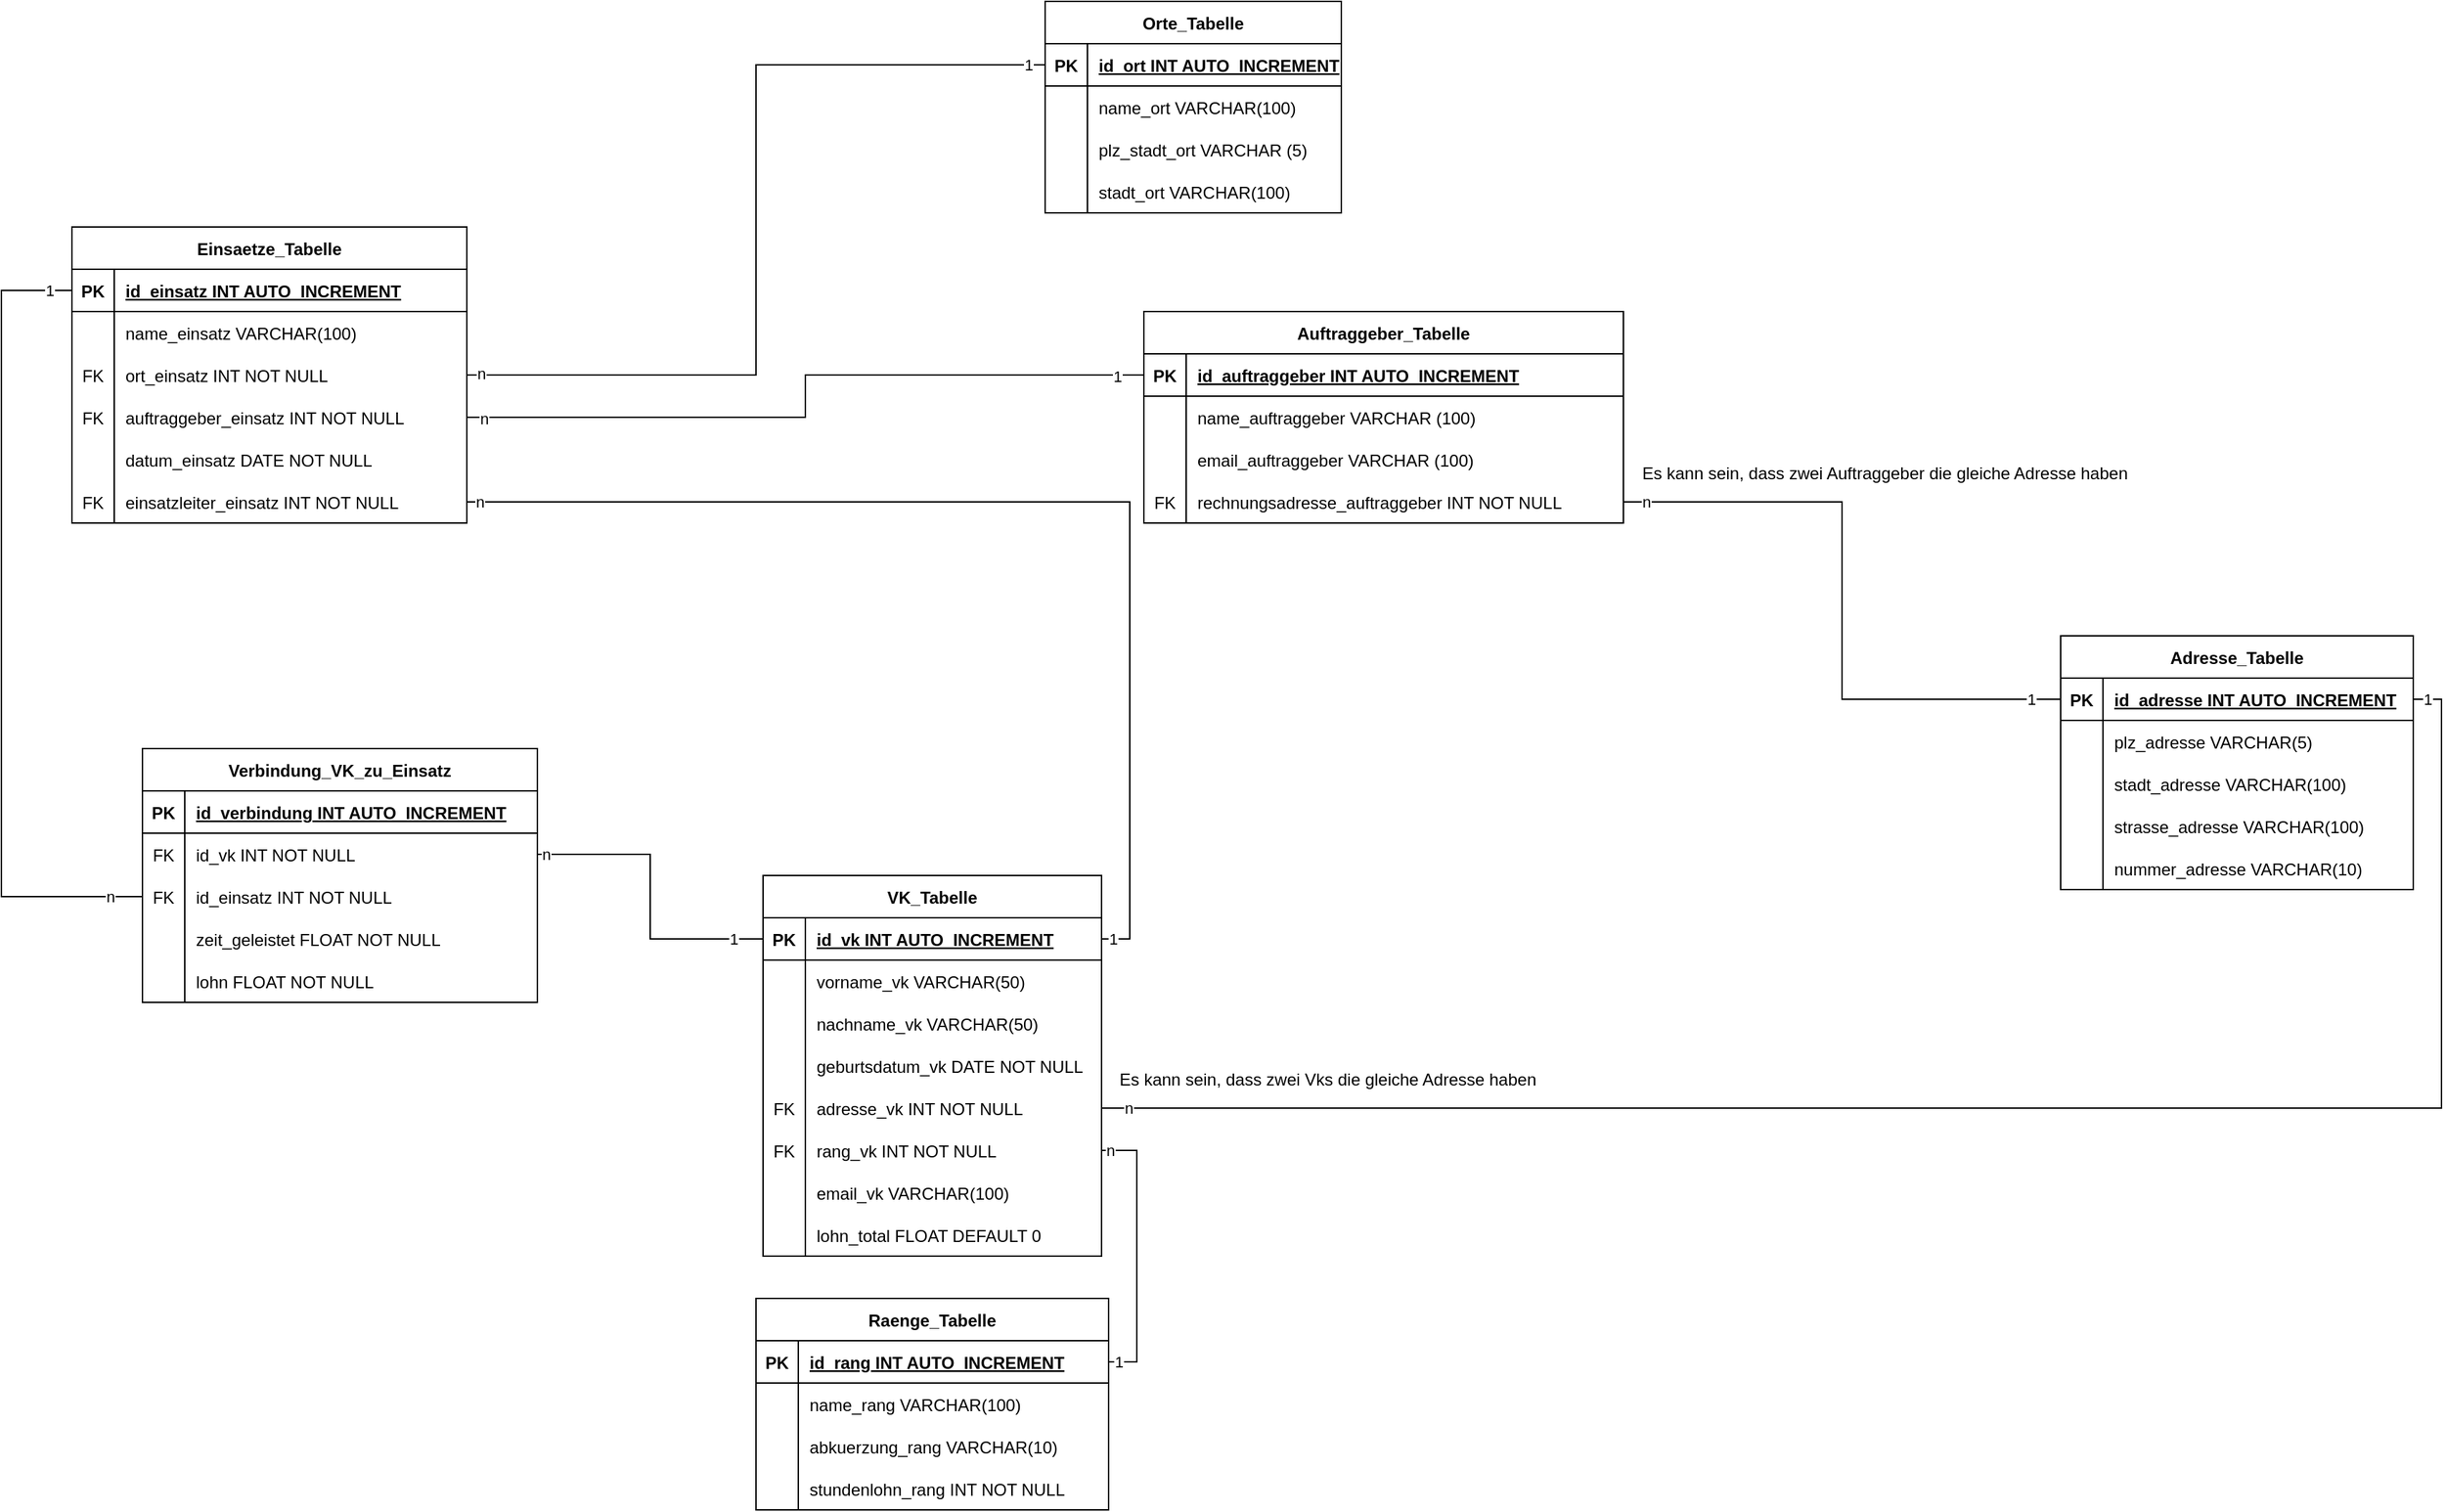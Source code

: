 <mxfile version="20.7.2" type="device"><diagram id="R2lEEEUBdFMjLlhIrx00" name="Page-1"><mxGraphModel dx="2074" dy="1156" grid="1" gridSize="10" guides="1" tooltips="1" connect="1" arrows="1" fold="1" page="1" pageScale="1" pageWidth="4681" pageHeight="3300" math="0" shadow="0" extFonts="Permanent Marker^https://fonts.googleapis.com/css?family=Permanent+Marker"><root><mxCell id="0"/><mxCell id="1" parent="0"/><mxCell id="id23W13B1p6ugP3tSp5j-1" value="Einsaetze_Tabelle" style="shape=table;startSize=30;container=1;collapsible=1;childLayout=tableLayout;fixedRows=1;rowLines=0;fontStyle=1;align=center;resizeLast=1;" parent="1" vertex="1"><mxGeometry x="140" y="570" width="280" height="210" as="geometry"/></mxCell><mxCell id="id23W13B1p6ugP3tSp5j-2" value="" style="shape=tableRow;horizontal=0;startSize=0;swimlaneHead=0;swimlaneBody=0;fillColor=none;collapsible=0;dropTarget=0;points=[[0,0.5],[1,0.5]];portConstraint=eastwest;top=0;left=0;right=0;bottom=1;" parent="id23W13B1p6ugP3tSp5j-1" vertex="1"><mxGeometry y="30" width="280" height="30" as="geometry"/></mxCell><mxCell id="id23W13B1p6ugP3tSp5j-3" value="PK" style="shape=partialRectangle;connectable=0;fillColor=none;top=0;left=0;bottom=0;right=0;fontStyle=1;overflow=hidden;" parent="id23W13B1p6ugP3tSp5j-2" vertex="1"><mxGeometry width="30" height="30" as="geometry"><mxRectangle width="30" height="30" as="alternateBounds"/></mxGeometry></mxCell><mxCell id="id23W13B1p6ugP3tSp5j-4" value="id_einsatz INT AUTO_INCREMENT" style="shape=partialRectangle;connectable=0;fillColor=none;top=0;left=0;bottom=0;right=0;align=left;spacingLeft=6;fontStyle=5;overflow=hidden;" parent="id23W13B1p6ugP3tSp5j-2" vertex="1"><mxGeometry x="30" width="250" height="30" as="geometry"><mxRectangle width="250" height="30" as="alternateBounds"/></mxGeometry></mxCell><mxCell id="id23W13B1p6ugP3tSp5j-5" value="" style="shape=tableRow;horizontal=0;startSize=0;swimlaneHead=0;swimlaneBody=0;fillColor=none;collapsible=0;dropTarget=0;points=[[0,0.5],[1,0.5]];portConstraint=eastwest;top=0;left=0;right=0;bottom=0;" parent="id23W13B1p6ugP3tSp5j-1" vertex="1"><mxGeometry y="60" width="280" height="30" as="geometry"/></mxCell><mxCell id="id23W13B1p6ugP3tSp5j-6" value="" style="shape=partialRectangle;connectable=0;fillColor=none;top=0;left=0;bottom=0;right=0;editable=1;overflow=hidden;" parent="id23W13B1p6ugP3tSp5j-5" vertex="1"><mxGeometry width="30" height="30" as="geometry"><mxRectangle width="30" height="30" as="alternateBounds"/></mxGeometry></mxCell><mxCell id="id23W13B1p6ugP3tSp5j-7" value="name_einsatz VARCHAR(100)" style="shape=partialRectangle;connectable=0;fillColor=none;top=0;left=0;bottom=0;right=0;align=left;spacingLeft=6;overflow=hidden;" parent="id23W13B1p6ugP3tSp5j-5" vertex="1"><mxGeometry x="30" width="250" height="30" as="geometry"><mxRectangle width="250" height="30" as="alternateBounds"/></mxGeometry></mxCell><mxCell id="id23W13B1p6ugP3tSp5j-8" value="" style="shape=tableRow;horizontal=0;startSize=0;swimlaneHead=0;swimlaneBody=0;fillColor=none;collapsible=0;dropTarget=0;points=[[0,0.5],[1,0.5]];portConstraint=eastwest;top=0;left=0;right=0;bottom=0;" parent="id23W13B1p6ugP3tSp5j-1" vertex="1"><mxGeometry y="90" width="280" height="30" as="geometry"/></mxCell><mxCell id="id23W13B1p6ugP3tSp5j-9" value="FK" style="shape=partialRectangle;connectable=0;fillColor=none;top=0;left=0;bottom=0;right=0;editable=1;overflow=hidden;" parent="id23W13B1p6ugP3tSp5j-8" vertex="1"><mxGeometry width="30" height="30" as="geometry"><mxRectangle width="30" height="30" as="alternateBounds"/></mxGeometry></mxCell><mxCell id="id23W13B1p6ugP3tSp5j-10" value="ort_einsatz INT NOT NULL" style="shape=partialRectangle;connectable=0;fillColor=none;top=0;left=0;bottom=0;right=0;align=left;spacingLeft=6;overflow=hidden;" parent="id23W13B1p6ugP3tSp5j-8" vertex="1"><mxGeometry x="30" width="250" height="30" as="geometry"><mxRectangle width="250" height="30" as="alternateBounds"/></mxGeometry></mxCell><mxCell id="id23W13B1p6ugP3tSp5j-11" value="" style="shape=tableRow;horizontal=0;startSize=0;swimlaneHead=0;swimlaneBody=0;fillColor=none;collapsible=0;dropTarget=0;points=[[0,0.5],[1,0.5]];portConstraint=eastwest;top=0;left=0;right=0;bottom=0;" parent="id23W13B1p6ugP3tSp5j-1" vertex="1"><mxGeometry y="120" width="280" height="30" as="geometry"/></mxCell><mxCell id="id23W13B1p6ugP3tSp5j-12" value="FK" style="shape=partialRectangle;connectable=0;fillColor=none;top=0;left=0;bottom=0;right=0;editable=1;overflow=hidden;" parent="id23W13B1p6ugP3tSp5j-11" vertex="1"><mxGeometry width="30" height="30" as="geometry"><mxRectangle width="30" height="30" as="alternateBounds"/></mxGeometry></mxCell><mxCell id="id23W13B1p6ugP3tSp5j-13" value="auftraggeber_einsatz INT NOT NULL" style="shape=partialRectangle;connectable=0;fillColor=none;top=0;left=0;bottom=0;right=0;align=left;spacingLeft=6;overflow=hidden;" parent="id23W13B1p6ugP3tSp5j-11" vertex="1"><mxGeometry x="30" width="250" height="30" as="geometry"><mxRectangle width="250" height="30" as="alternateBounds"/></mxGeometry></mxCell><mxCell id="id23W13B1p6ugP3tSp5j-30" value="" style="shape=tableRow;horizontal=0;startSize=0;swimlaneHead=0;swimlaneBody=0;fillColor=none;collapsible=0;dropTarget=0;points=[[0,0.5],[1,0.5]];portConstraint=eastwest;top=0;left=0;right=0;bottom=0;" parent="id23W13B1p6ugP3tSp5j-1" vertex="1"><mxGeometry y="150" width="280" height="30" as="geometry"/></mxCell><mxCell id="id23W13B1p6ugP3tSp5j-31" value="" style="shape=partialRectangle;connectable=0;fillColor=none;top=0;left=0;bottom=0;right=0;editable=1;overflow=hidden;" parent="id23W13B1p6ugP3tSp5j-30" vertex="1"><mxGeometry width="30" height="30" as="geometry"><mxRectangle width="30" height="30" as="alternateBounds"/></mxGeometry></mxCell><mxCell id="id23W13B1p6ugP3tSp5j-32" value="datum_einsatz DATE NOT NULL" style="shape=partialRectangle;connectable=0;fillColor=none;top=0;left=0;bottom=0;right=0;align=left;spacingLeft=6;overflow=hidden;" parent="id23W13B1p6ugP3tSp5j-30" vertex="1"><mxGeometry x="30" width="250" height="30" as="geometry"><mxRectangle width="250" height="30" as="alternateBounds"/></mxGeometry></mxCell><mxCell id="Qozk7kuyaRTu1K6FGJKb-1" value="" style="shape=tableRow;horizontal=0;startSize=0;swimlaneHead=0;swimlaneBody=0;fillColor=none;collapsible=0;dropTarget=0;points=[[0,0.5],[1,0.5]];portConstraint=eastwest;top=0;left=0;right=0;bottom=0;" parent="id23W13B1p6ugP3tSp5j-1" vertex="1"><mxGeometry y="180" width="280" height="30" as="geometry"/></mxCell><mxCell id="Qozk7kuyaRTu1K6FGJKb-2" value="FK" style="shape=partialRectangle;connectable=0;fillColor=none;top=0;left=0;bottom=0;right=0;editable=1;overflow=hidden;" parent="Qozk7kuyaRTu1K6FGJKb-1" vertex="1"><mxGeometry width="30" height="30" as="geometry"><mxRectangle width="30" height="30" as="alternateBounds"/></mxGeometry></mxCell><mxCell id="Qozk7kuyaRTu1K6FGJKb-3" value="einsatzleiter_einsatz INT NOT NULL" style="shape=partialRectangle;connectable=0;fillColor=none;top=0;left=0;bottom=0;right=0;align=left;spacingLeft=6;overflow=hidden;" parent="Qozk7kuyaRTu1K6FGJKb-1" vertex="1"><mxGeometry x="30" width="250" height="30" as="geometry"><mxRectangle width="250" height="30" as="alternateBounds"/></mxGeometry></mxCell><mxCell id="id23W13B1p6ugP3tSp5j-14" value="Orte_Tabelle" style="shape=table;startSize=30;container=1;collapsible=1;childLayout=tableLayout;fixedRows=1;rowLines=0;fontStyle=1;align=center;resizeLast=1;" parent="1" vertex="1"><mxGeometry x="830" y="410" width="210" height="150" as="geometry"/></mxCell><mxCell id="id23W13B1p6ugP3tSp5j-15" value="" style="shape=tableRow;horizontal=0;startSize=0;swimlaneHead=0;swimlaneBody=0;fillColor=none;collapsible=0;dropTarget=0;points=[[0,0.5],[1,0.5]];portConstraint=eastwest;top=0;left=0;right=0;bottom=1;" parent="id23W13B1p6ugP3tSp5j-14" vertex="1"><mxGeometry y="30" width="210" height="30" as="geometry"/></mxCell><mxCell id="id23W13B1p6ugP3tSp5j-16" value="PK" style="shape=partialRectangle;connectable=0;fillColor=none;top=0;left=0;bottom=0;right=0;fontStyle=1;overflow=hidden;" parent="id23W13B1p6ugP3tSp5j-15" vertex="1"><mxGeometry width="30" height="30" as="geometry"><mxRectangle width="30" height="30" as="alternateBounds"/></mxGeometry></mxCell><mxCell id="id23W13B1p6ugP3tSp5j-17" value="id_ort INT AUTO_INCREMENT" style="shape=partialRectangle;connectable=0;fillColor=none;top=0;left=0;bottom=0;right=0;align=left;spacingLeft=6;fontStyle=5;overflow=hidden;" parent="id23W13B1p6ugP3tSp5j-15" vertex="1"><mxGeometry x="30" width="180" height="30" as="geometry"><mxRectangle width="180" height="30" as="alternateBounds"/></mxGeometry></mxCell><mxCell id="id23W13B1p6ugP3tSp5j-18" value="" style="shape=tableRow;horizontal=0;startSize=0;swimlaneHead=0;swimlaneBody=0;fillColor=none;collapsible=0;dropTarget=0;points=[[0,0.5],[1,0.5]];portConstraint=eastwest;top=0;left=0;right=0;bottom=0;" parent="id23W13B1p6ugP3tSp5j-14" vertex="1"><mxGeometry y="60" width="210" height="30" as="geometry"/></mxCell><mxCell id="id23W13B1p6ugP3tSp5j-19" value="" style="shape=partialRectangle;connectable=0;fillColor=none;top=0;left=0;bottom=0;right=0;editable=1;overflow=hidden;" parent="id23W13B1p6ugP3tSp5j-18" vertex="1"><mxGeometry width="30" height="30" as="geometry"><mxRectangle width="30" height="30" as="alternateBounds"/></mxGeometry></mxCell><mxCell id="id23W13B1p6ugP3tSp5j-20" value="name_ort VARCHAR(100)" style="shape=partialRectangle;connectable=0;fillColor=none;top=0;left=0;bottom=0;right=0;align=left;spacingLeft=6;overflow=hidden;" parent="id23W13B1p6ugP3tSp5j-18" vertex="1"><mxGeometry x="30" width="180" height="30" as="geometry"><mxRectangle width="180" height="30" as="alternateBounds"/></mxGeometry></mxCell><mxCell id="jAB78YDKoBxmfqItkRWe-43" value="" style="shape=tableRow;horizontal=0;startSize=0;swimlaneHead=0;swimlaneBody=0;fillColor=none;collapsible=0;dropTarget=0;points=[[0,0.5],[1,0.5]];portConstraint=eastwest;top=0;left=0;right=0;bottom=0;" parent="id23W13B1p6ugP3tSp5j-14" vertex="1"><mxGeometry y="90" width="210" height="30" as="geometry"/></mxCell><mxCell id="jAB78YDKoBxmfqItkRWe-44" value="" style="shape=partialRectangle;connectable=0;fillColor=none;top=0;left=0;bottom=0;right=0;editable=1;overflow=hidden;" parent="jAB78YDKoBxmfqItkRWe-43" vertex="1"><mxGeometry width="30" height="30" as="geometry"><mxRectangle width="30" height="30" as="alternateBounds"/></mxGeometry></mxCell><mxCell id="jAB78YDKoBxmfqItkRWe-45" value="plz_stadt_ort VARCHAR (5)" style="shape=partialRectangle;connectable=0;fillColor=none;top=0;left=0;bottom=0;right=0;align=left;spacingLeft=6;overflow=hidden;" parent="jAB78YDKoBxmfqItkRWe-43" vertex="1"><mxGeometry x="30" width="180" height="30" as="geometry"><mxRectangle width="180" height="30" as="alternateBounds"/></mxGeometry></mxCell><mxCell id="id23W13B1p6ugP3tSp5j-21" value="" style="shape=tableRow;horizontal=0;startSize=0;swimlaneHead=0;swimlaneBody=0;fillColor=none;collapsible=0;dropTarget=0;points=[[0,0.5],[1,0.5]];portConstraint=eastwest;top=0;left=0;right=0;bottom=0;" parent="id23W13B1p6ugP3tSp5j-14" vertex="1"><mxGeometry y="120" width="210" height="30" as="geometry"/></mxCell><mxCell id="id23W13B1p6ugP3tSp5j-22" value="" style="shape=partialRectangle;connectable=0;fillColor=none;top=0;left=0;bottom=0;right=0;editable=1;overflow=hidden;" parent="id23W13B1p6ugP3tSp5j-21" vertex="1"><mxGeometry width="30" height="30" as="geometry"><mxRectangle width="30" height="30" as="alternateBounds"/></mxGeometry></mxCell><mxCell id="id23W13B1p6ugP3tSp5j-23" value="stadt_ort VARCHAR(100)" style="shape=partialRectangle;connectable=0;fillColor=none;top=0;left=0;bottom=0;right=0;align=left;spacingLeft=6;overflow=hidden;" parent="id23W13B1p6ugP3tSp5j-21" vertex="1"><mxGeometry x="30" width="180" height="30" as="geometry"><mxRectangle width="180" height="30" as="alternateBounds"/></mxGeometry></mxCell><mxCell id="id23W13B1p6ugP3tSp5j-33" value="Auftraggeber_Tabelle" style="shape=table;startSize=30;container=1;collapsible=1;childLayout=tableLayout;fixedRows=1;rowLines=0;fontStyle=1;align=center;resizeLast=1;" parent="1" vertex="1"><mxGeometry x="900" y="630" width="340" height="150" as="geometry"/></mxCell><mxCell id="id23W13B1p6ugP3tSp5j-34" value="" style="shape=tableRow;horizontal=0;startSize=0;swimlaneHead=0;swimlaneBody=0;fillColor=none;collapsible=0;dropTarget=0;points=[[0,0.5],[1,0.5]];portConstraint=eastwest;top=0;left=0;right=0;bottom=1;" parent="id23W13B1p6ugP3tSp5j-33" vertex="1"><mxGeometry y="30" width="340" height="30" as="geometry"/></mxCell><mxCell id="id23W13B1p6ugP3tSp5j-35" value="PK" style="shape=partialRectangle;connectable=0;fillColor=none;top=0;left=0;bottom=0;right=0;fontStyle=1;overflow=hidden;" parent="id23W13B1p6ugP3tSp5j-34" vertex="1"><mxGeometry width="30" height="30" as="geometry"><mxRectangle width="30" height="30" as="alternateBounds"/></mxGeometry></mxCell><mxCell id="id23W13B1p6ugP3tSp5j-36" value="id_auftraggeber INT AUTO_INCREMENT" style="shape=partialRectangle;connectable=0;fillColor=none;top=0;left=0;bottom=0;right=0;align=left;spacingLeft=6;fontStyle=5;overflow=hidden;" parent="id23W13B1p6ugP3tSp5j-34" vertex="1"><mxGeometry x="30" width="310" height="30" as="geometry"><mxRectangle width="310" height="30" as="alternateBounds"/></mxGeometry></mxCell><mxCell id="id23W13B1p6ugP3tSp5j-37" value="" style="shape=tableRow;horizontal=0;startSize=0;swimlaneHead=0;swimlaneBody=0;fillColor=none;collapsible=0;dropTarget=0;points=[[0,0.5],[1,0.5]];portConstraint=eastwest;top=0;left=0;right=0;bottom=0;" parent="id23W13B1p6ugP3tSp5j-33" vertex="1"><mxGeometry y="60" width="340" height="30" as="geometry"/></mxCell><mxCell id="id23W13B1p6ugP3tSp5j-38" value="" style="shape=partialRectangle;connectable=0;fillColor=none;top=0;left=0;bottom=0;right=0;editable=1;overflow=hidden;" parent="id23W13B1p6ugP3tSp5j-37" vertex="1"><mxGeometry width="30" height="30" as="geometry"><mxRectangle width="30" height="30" as="alternateBounds"/></mxGeometry></mxCell><mxCell id="id23W13B1p6ugP3tSp5j-39" value="name_auftraggeber VARCHAR (100)" style="shape=partialRectangle;connectable=0;fillColor=none;top=0;left=0;bottom=0;right=0;align=left;spacingLeft=6;overflow=hidden;" parent="id23W13B1p6ugP3tSp5j-37" vertex="1"><mxGeometry x="30" width="310" height="30" as="geometry"><mxRectangle width="310" height="30" as="alternateBounds"/></mxGeometry></mxCell><mxCell id="id23W13B1p6ugP3tSp5j-40" value="" style="shape=tableRow;horizontal=0;startSize=0;swimlaneHead=0;swimlaneBody=0;fillColor=none;collapsible=0;dropTarget=0;points=[[0,0.5],[1,0.5]];portConstraint=eastwest;top=0;left=0;right=0;bottom=0;" parent="id23W13B1p6ugP3tSp5j-33" vertex="1"><mxGeometry y="90" width="340" height="30" as="geometry"/></mxCell><mxCell id="id23W13B1p6ugP3tSp5j-41" value="" style="shape=partialRectangle;connectable=0;fillColor=none;top=0;left=0;bottom=0;right=0;editable=1;overflow=hidden;" parent="id23W13B1p6ugP3tSp5j-40" vertex="1"><mxGeometry width="30" height="30" as="geometry"><mxRectangle width="30" height="30" as="alternateBounds"/></mxGeometry></mxCell><mxCell id="id23W13B1p6ugP3tSp5j-42" value="email_auftraggeber VARCHAR (100)" style="shape=partialRectangle;connectable=0;fillColor=none;top=0;left=0;bottom=0;right=0;align=left;spacingLeft=6;overflow=hidden;" parent="id23W13B1p6ugP3tSp5j-40" vertex="1"><mxGeometry x="30" width="310" height="30" as="geometry"><mxRectangle width="310" height="30" as="alternateBounds"/></mxGeometry></mxCell><mxCell id="id23W13B1p6ugP3tSp5j-43" value="" style="shape=tableRow;horizontal=0;startSize=0;swimlaneHead=0;swimlaneBody=0;fillColor=none;collapsible=0;dropTarget=0;points=[[0,0.5],[1,0.5]];portConstraint=eastwest;top=0;left=0;right=0;bottom=0;" parent="id23W13B1p6ugP3tSp5j-33" vertex="1"><mxGeometry y="120" width="340" height="30" as="geometry"/></mxCell><mxCell id="id23W13B1p6ugP3tSp5j-44" value="FK" style="shape=partialRectangle;connectable=0;fillColor=none;top=0;left=0;bottom=0;right=0;editable=1;overflow=hidden;" parent="id23W13B1p6ugP3tSp5j-43" vertex="1"><mxGeometry width="30" height="30" as="geometry"><mxRectangle width="30" height="30" as="alternateBounds"/></mxGeometry></mxCell><mxCell id="id23W13B1p6ugP3tSp5j-45" value="rechnungsadresse_auftraggeber INT NOT NULL" style="shape=partialRectangle;connectable=0;fillColor=none;top=0;left=0;bottom=0;right=0;align=left;spacingLeft=6;overflow=hidden;" parent="id23W13B1p6ugP3tSp5j-43" vertex="1"><mxGeometry x="30" width="310" height="30" as="geometry"><mxRectangle width="310" height="30" as="alternateBounds"/></mxGeometry></mxCell><mxCell id="id23W13B1p6ugP3tSp5j-46" style="edgeStyle=orthogonalEdgeStyle;rounded=0;orthogonalLoop=1;jettySize=auto;html=1;exitX=1;exitY=0.5;exitDx=0;exitDy=0;entryX=0;entryY=0.5;entryDx=0;entryDy=0;endArrow=none;endFill=0;" parent="1" source="id23W13B1p6ugP3tSp5j-8" target="id23W13B1p6ugP3tSp5j-15" edge="1"><mxGeometry relative="1" as="geometry"/></mxCell><mxCell id="bnBIXjgkqMtTzXSvyP4k-1" value="n" style="edgeLabel;html=1;align=center;verticalAlign=middle;resizable=0;points=[];" parent="id23W13B1p6ugP3tSp5j-46" vertex="1" connectable="0"><mxGeometry x="-0.908" y="1" relative="1" as="geometry"><mxPoint x="-19" as="offset"/></mxGeometry></mxCell><mxCell id="bnBIXjgkqMtTzXSvyP4k-3" value="1" style="edgeLabel;html=1;align=center;verticalAlign=middle;resizable=0;points=[];" parent="id23W13B1p6ugP3tSp5j-46" vertex="1" connectable="0"><mxGeometry x="0.961" relative="1" as="geometry"><mxPoint as="offset"/></mxGeometry></mxCell><mxCell id="id23W13B1p6ugP3tSp5j-47" style="edgeStyle=orthogonalEdgeStyle;rounded=0;orthogonalLoop=1;jettySize=auto;html=1;exitX=1;exitY=0.5;exitDx=0;exitDy=0;entryX=0;entryY=0.5;entryDx=0;entryDy=0;endArrow=none;endFill=0;" parent="1" source="id23W13B1p6ugP3tSp5j-11" target="id23W13B1p6ugP3tSp5j-34" edge="1"><mxGeometry relative="1" as="geometry"/></mxCell><mxCell id="bnBIXjgkqMtTzXSvyP4k-4" value="1" style="edgeLabel;html=1;align=center;verticalAlign=middle;resizable=0;points=[];" parent="id23W13B1p6ugP3tSp5j-47" vertex="1" connectable="0"><mxGeometry x="0.926" y="-1" relative="1" as="geometry"><mxPoint as="offset"/></mxGeometry></mxCell><mxCell id="bnBIXjgkqMtTzXSvyP4k-5" value="n" style="edgeLabel;html=1;align=center;verticalAlign=middle;resizable=0;points=[];" parent="id23W13B1p6ugP3tSp5j-47" vertex="1" connectable="0"><mxGeometry x="-0.953" y="-1" relative="1" as="geometry"><mxPoint as="offset"/></mxGeometry></mxCell><mxCell id="id23W13B1p6ugP3tSp5j-48" value="Adresse_Tabelle" style="shape=table;startSize=30;container=1;collapsible=1;childLayout=tableLayout;fixedRows=1;rowLines=0;fontStyle=1;align=center;resizeLast=1;" parent="1" vertex="1"><mxGeometry x="1550" y="860" width="250" height="180" as="geometry"/></mxCell><mxCell id="id23W13B1p6ugP3tSp5j-49" value="" style="shape=tableRow;horizontal=0;startSize=0;swimlaneHead=0;swimlaneBody=0;fillColor=none;collapsible=0;dropTarget=0;points=[[0,0.5],[1,0.5]];portConstraint=eastwest;top=0;left=0;right=0;bottom=1;" parent="id23W13B1p6ugP3tSp5j-48" vertex="1"><mxGeometry y="30" width="250" height="30" as="geometry"/></mxCell><mxCell id="id23W13B1p6ugP3tSp5j-50" value="PK" style="shape=partialRectangle;connectable=0;fillColor=none;top=0;left=0;bottom=0;right=0;fontStyle=1;overflow=hidden;" parent="id23W13B1p6ugP3tSp5j-49" vertex="1"><mxGeometry width="30" height="30" as="geometry"><mxRectangle width="30" height="30" as="alternateBounds"/></mxGeometry></mxCell><mxCell id="id23W13B1p6ugP3tSp5j-51" value="id_adresse INT AUTO_INCREMENT" style="shape=partialRectangle;connectable=0;fillColor=none;top=0;left=0;bottom=0;right=0;align=left;spacingLeft=6;fontStyle=5;overflow=hidden;" parent="id23W13B1p6ugP3tSp5j-49" vertex="1"><mxGeometry x="30" width="220" height="30" as="geometry"><mxRectangle width="220" height="30" as="alternateBounds"/></mxGeometry></mxCell><mxCell id="cgTtgTOKJl7Zj4lJGbeB-1" value="" style="shape=tableRow;horizontal=0;startSize=0;swimlaneHead=0;swimlaneBody=0;fillColor=none;collapsible=0;dropTarget=0;points=[[0,0.5],[1,0.5]];portConstraint=eastwest;top=0;left=0;right=0;bottom=0;" parent="id23W13B1p6ugP3tSp5j-48" vertex="1"><mxGeometry y="60" width="250" height="30" as="geometry"/></mxCell><mxCell id="cgTtgTOKJl7Zj4lJGbeB-2" value="" style="shape=partialRectangle;connectable=0;fillColor=none;top=0;left=0;bottom=0;right=0;editable=1;overflow=hidden;" parent="cgTtgTOKJl7Zj4lJGbeB-1" vertex="1"><mxGeometry width="30" height="30" as="geometry"><mxRectangle width="30" height="30" as="alternateBounds"/></mxGeometry></mxCell><mxCell id="cgTtgTOKJl7Zj4lJGbeB-3" value="plz_adresse VARCHAR(5)" style="shape=partialRectangle;connectable=0;fillColor=none;top=0;left=0;bottom=0;right=0;align=left;spacingLeft=6;overflow=hidden;" parent="cgTtgTOKJl7Zj4lJGbeB-1" vertex="1"><mxGeometry x="30" width="220" height="30" as="geometry"><mxRectangle width="220" height="30" as="alternateBounds"/></mxGeometry></mxCell><mxCell id="id23W13B1p6ugP3tSp5j-55" value="" style="shape=tableRow;horizontal=0;startSize=0;swimlaneHead=0;swimlaneBody=0;fillColor=none;collapsible=0;dropTarget=0;points=[[0,0.5],[1,0.5]];portConstraint=eastwest;top=0;left=0;right=0;bottom=0;" parent="id23W13B1p6ugP3tSp5j-48" vertex="1"><mxGeometry y="90" width="250" height="30" as="geometry"/></mxCell><mxCell id="id23W13B1p6ugP3tSp5j-56" value="" style="shape=partialRectangle;connectable=0;fillColor=none;top=0;left=0;bottom=0;right=0;editable=1;overflow=hidden;" parent="id23W13B1p6ugP3tSp5j-55" vertex="1"><mxGeometry width="30" height="30" as="geometry"><mxRectangle width="30" height="30" as="alternateBounds"/></mxGeometry></mxCell><mxCell id="id23W13B1p6ugP3tSp5j-57" value="stadt_adresse VARCHAR(100)" style="shape=partialRectangle;connectable=0;fillColor=none;top=0;left=0;bottom=0;right=0;align=left;spacingLeft=6;overflow=hidden;" parent="id23W13B1p6ugP3tSp5j-55" vertex="1"><mxGeometry x="30" width="220" height="30" as="geometry"><mxRectangle width="220" height="30" as="alternateBounds"/></mxGeometry></mxCell><mxCell id="id23W13B1p6ugP3tSp5j-58" value="" style="shape=tableRow;horizontal=0;startSize=0;swimlaneHead=0;swimlaneBody=0;fillColor=none;collapsible=0;dropTarget=0;points=[[0,0.5],[1,0.5]];portConstraint=eastwest;top=0;left=0;right=0;bottom=0;" parent="id23W13B1p6ugP3tSp5j-48" vertex="1"><mxGeometry y="120" width="250" height="30" as="geometry"/></mxCell><mxCell id="id23W13B1p6ugP3tSp5j-59" value="" style="shape=partialRectangle;connectable=0;fillColor=none;top=0;left=0;bottom=0;right=0;editable=1;overflow=hidden;" parent="id23W13B1p6ugP3tSp5j-58" vertex="1"><mxGeometry width="30" height="30" as="geometry"><mxRectangle width="30" height="30" as="alternateBounds"/></mxGeometry></mxCell><mxCell id="id23W13B1p6ugP3tSp5j-60" value="strasse_adresse VARCHAR(100)" style="shape=partialRectangle;connectable=0;fillColor=none;top=0;left=0;bottom=0;right=0;align=left;spacingLeft=6;overflow=hidden;" parent="id23W13B1p6ugP3tSp5j-58" vertex="1"><mxGeometry x="30" width="220" height="30" as="geometry"><mxRectangle width="220" height="30" as="alternateBounds"/></mxGeometry></mxCell><mxCell id="id23W13B1p6ugP3tSp5j-64" value="" style="shape=tableRow;horizontal=0;startSize=0;swimlaneHead=0;swimlaneBody=0;fillColor=none;collapsible=0;dropTarget=0;points=[[0,0.5],[1,0.5]];portConstraint=eastwest;top=0;left=0;right=0;bottom=0;" parent="id23W13B1p6ugP3tSp5j-48" vertex="1"><mxGeometry y="150" width="250" height="30" as="geometry"/></mxCell><mxCell id="id23W13B1p6ugP3tSp5j-65" value="" style="shape=partialRectangle;connectable=0;fillColor=none;top=0;left=0;bottom=0;right=0;editable=1;overflow=hidden;" parent="id23W13B1p6ugP3tSp5j-64" vertex="1"><mxGeometry width="30" height="30" as="geometry"><mxRectangle width="30" height="30" as="alternateBounds"/></mxGeometry></mxCell><mxCell id="id23W13B1p6ugP3tSp5j-66" value="nummer_adresse VARCHAR(10)" style="shape=partialRectangle;connectable=0;fillColor=none;top=0;left=0;bottom=0;right=0;align=left;spacingLeft=6;overflow=hidden;" parent="id23W13B1p6ugP3tSp5j-64" vertex="1"><mxGeometry x="30" width="220" height="30" as="geometry"><mxRectangle width="220" height="30" as="alternateBounds"/></mxGeometry></mxCell><mxCell id="id23W13B1p6ugP3tSp5j-67" style="edgeStyle=orthogonalEdgeStyle;rounded=0;orthogonalLoop=1;jettySize=auto;html=1;exitX=1;exitY=0.5;exitDx=0;exitDy=0;entryX=0;entryY=0.5;entryDx=0;entryDy=0;endArrow=none;endFill=0;" parent="1" source="id23W13B1p6ugP3tSp5j-43" target="id23W13B1p6ugP3tSp5j-49" edge="1"><mxGeometry relative="1" as="geometry"/></mxCell><mxCell id="bnBIXjgkqMtTzXSvyP4k-12" value="1" style="edgeLabel;html=1;align=center;verticalAlign=middle;resizable=0;points=[];" parent="id23W13B1p6ugP3tSp5j-67" vertex="1" connectable="0"><mxGeometry x="0.904" relative="1" as="geometry"><mxPoint as="offset"/></mxGeometry></mxCell><mxCell id="bnBIXjgkqMtTzXSvyP4k-18" value="n" style="edgeLabel;html=1;align=center;verticalAlign=middle;resizable=0;points=[];" parent="id23W13B1p6ugP3tSp5j-67" vertex="1" connectable="0"><mxGeometry x="-0.929" relative="1" as="geometry"><mxPoint as="offset"/></mxGeometry></mxCell><mxCell id="id23W13B1p6ugP3tSp5j-109" value="VK_Tabelle" style="shape=table;startSize=30;container=1;collapsible=1;childLayout=tableLayout;fixedRows=1;rowLines=0;fontStyle=1;align=center;resizeLast=1;" parent="1" vertex="1"><mxGeometry x="630" y="1030" width="240" height="270" as="geometry"/></mxCell><mxCell id="id23W13B1p6ugP3tSp5j-110" value="" style="shape=tableRow;horizontal=0;startSize=0;swimlaneHead=0;swimlaneBody=0;fillColor=none;collapsible=0;dropTarget=0;points=[[0,0.5],[1,0.5]];portConstraint=eastwest;top=0;left=0;right=0;bottom=1;" parent="id23W13B1p6ugP3tSp5j-109" vertex="1"><mxGeometry y="30" width="240" height="30" as="geometry"/></mxCell><mxCell id="id23W13B1p6ugP3tSp5j-111" value="PK" style="shape=partialRectangle;connectable=0;fillColor=none;top=0;left=0;bottom=0;right=0;fontStyle=1;overflow=hidden;" parent="id23W13B1p6ugP3tSp5j-110" vertex="1"><mxGeometry width="30" height="30" as="geometry"><mxRectangle width="30" height="30" as="alternateBounds"/></mxGeometry></mxCell><mxCell id="id23W13B1p6ugP3tSp5j-112" value="id_vk INT AUTO_INCREMENT" style="shape=partialRectangle;connectable=0;fillColor=none;top=0;left=0;bottom=0;right=0;align=left;spacingLeft=6;fontStyle=5;overflow=hidden;" parent="id23W13B1p6ugP3tSp5j-110" vertex="1"><mxGeometry x="30" width="210" height="30" as="geometry"><mxRectangle width="210" height="30" as="alternateBounds"/></mxGeometry></mxCell><mxCell id="id23W13B1p6ugP3tSp5j-113" value="" style="shape=tableRow;horizontal=0;startSize=0;swimlaneHead=0;swimlaneBody=0;fillColor=none;collapsible=0;dropTarget=0;points=[[0,0.5],[1,0.5]];portConstraint=eastwest;top=0;left=0;right=0;bottom=0;" parent="id23W13B1p6ugP3tSp5j-109" vertex="1"><mxGeometry y="60" width="240" height="30" as="geometry"/></mxCell><mxCell id="id23W13B1p6ugP3tSp5j-114" value="" style="shape=partialRectangle;connectable=0;fillColor=none;top=0;left=0;bottom=0;right=0;editable=1;overflow=hidden;" parent="id23W13B1p6ugP3tSp5j-113" vertex="1"><mxGeometry width="30" height="30" as="geometry"><mxRectangle width="30" height="30" as="alternateBounds"/></mxGeometry></mxCell><mxCell id="id23W13B1p6ugP3tSp5j-115" value="vorname_vk VARCHAR(50)" style="shape=partialRectangle;connectable=0;fillColor=none;top=0;left=0;bottom=0;right=0;align=left;spacingLeft=6;overflow=hidden;" parent="id23W13B1p6ugP3tSp5j-113" vertex="1"><mxGeometry x="30" width="210" height="30" as="geometry"><mxRectangle width="210" height="30" as="alternateBounds"/></mxGeometry></mxCell><mxCell id="cgTtgTOKJl7Zj4lJGbeB-4" value="" style="shape=tableRow;horizontal=0;startSize=0;swimlaneHead=0;swimlaneBody=0;fillColor=none;collapsible=0;dropTarget=0;points=[[0,0.5],[1,0.5]];portConstraint=eastwest;top=0;left=0;right=0;bottom=0;" parent="id23W13B1p6ugP3tSp5j-109" vertex="1"><mxGeometry y="90" width="240" height="30" as="geometry"/></mxCell><mxCell id="cgTtgTOKJl7Zj4lJGbeB-5" value="" style="shape=partialRectangle;connectable=0;fillColor=none;top=0;left=0;bottom=0;right=0;editable=1;overflow=hidden;" parent="cgTtgTOKJl7Zj4lJGbeB-4" vertex="1"><mxGeometry width="30" height="30" as="geometry"><mxRectangle width="30" height="30" as="alternateBounds"/></mxGeometry></mxCell><mxCell id="cgTtgTOKJl7Zj4lJGbeB-6" value="nachname_vk VARCHAR(50)" style="shape=partialRectangle;connectable=0;fillColor=none;top=0;left=0;bottom=0;right=0;align=left;spacingLeft=6;overflow=hidden;" parent="cgTtgTOKJl7Zj4lJGbeB-4" vertex="1"><mxGeometry x="30" width="210" height="30" as="geometry"><mxRectangle width="210" height="30" as="alternateBounds"/></mxGeometry></mxCell><mxCell id="id23W13B1p6ugP3tSp5j-116" value="" style="shape=tableRow;horizontal=0;startSize=0;swimlaneHead=0;swimlaneBody=0;fillColor=none;collapsible=0;dropTarget=0;points=[[0,0.5],[1,0.5]];portConstraint=eastwest;top=0;left=0;right=0;bottom=0;" parent="id23W13B1p6ugP3tSp5j-109" vertex="1"><mxGeometry y="120" width="240" height="30" as="geometry"/></mxCell><mxCell id="id23W13B1p6ugP3tSp5j-117" value="" style="shape=partialRectangle;connectable=0;fillColor=none;top=0;left=0;bottom=0;right=0;editable=1;overflow=hidden;" parent="id23W13B1p6ugP3tSp5j-116" vertex="1"><mxGeometry width="30" height="30" as="geometry"><mxRectangle width="30" height="30" as="alternateBounds"/></mxGeometry></mxCell><mxCell id="id23W13B1p6ugP3tSp5j-118" value="geburtsdatum_vk DATE NOT NULL" style="shape=partialRectangle;connectable=0;fillColor=none;top=0;left=0;bottom=0;right=0;align=left;spacingLeft=6;overflow=hidden;" parent="id23W13B1p6ugP3tSp5j-116" vertex="1"><mxGeometry x="30" width="210" height="30" as="geometry"><mxRectangle width="210" height="30" as="alternateBounds"/></mxGeometry></mxCell><mxCell id="id23W13B1p6ugP3tSp5j-119" value="" style="shape=tableRow;horizontal=0;startSize=0;swimlaneHead=0;swimlaneBody=0;fillColor=none;collapsible=0;dropTarget=0;points=[[0,0.5],[1,0.5]];portConstraint=eastwest;top=0;left=0;right=0;bottom=0;" parent="id23W13B1p6ugP3tSp5j-109" vertex="1"><mxGeometry y="150" width="240" height="30" as="geometry"/></mxCell><mxCell id="id23W13B1p6ugP3tSp5j-120" value="FK" style="shape=partialRectangle;connectable=0;fillColor=none;top=0;left=0;bottom=0;right=0;editable=1;overflow=hidden;" parent="id23W13B1p6ugP3tSp5j-119" vertex="1"><mxGeometry width="30" height="30" as="geometry"><mxRectangle width="30" height="30" as="alternateBounds"/></mxGeometry></mxCell><mxCell id="id23W13B1p6ugP3tSp5j-121" value="adresse_vk INT NOT NULL" style="shape=partialRectangle;connectable=0;fillColor=none;top=0;left=0;bottom=0;right=0;align=left;spacingLeft=6;overflow=hidden;" parent="id23W13B1p6ugP3tSp5j-119" vertex="1"><mxGeometry x="30" width="210" height="30" as="geometry"><mxRectangle width="210" height="30" as="alternateBounds"/></mxGeometry></mxCell><mxCell id="id23W13B1p6ugP3tSp5j-124" value="" style="shape=tableRow;horizontal=0;startSize=0;swimlaneHead=0;swimlaneBody=0;fillColor=none;collapsible=0;dropTarget=0;points=[[0,0.5],[1,0.5]];portConstraint=eastwest;top=0;left=0;right=0;bottom=0;" parent="id23W13B1p6ugP3tSp5j-109" vertex="1"><mxGeometry y="180" width="240" height="30" as="geometry"/></mxCell><mxCell id="id23W13B1p6ugP3tSp5j-125" value="FK" style="shape=partialRectangle;connectable=0;fillColor=none;top=0;left=0;bottom=0;right=0;editable=1;overflow=hidden;" parent="id23W13B1p6ugP3tSp5j-124" vertex="1"><mxGeometry width="30" height="30" as="geometry"><mxRectangle width="30" height="30" as="alternateBounds"/></mxGeometry></mxCell><mxCell id="id23W13B1p6ugP3tSp5j-126" value="rang_vk INT NOT NULL" style="shape=partialRectangle;connectable=0;fillColor=none;top=0;left=0;bottom=0;right=0;align=left;spacingLeft=6;overflow=hidden;" parent="id23W13B1p6ugP3tSp5j-124" vertex="1"><mxGeometry x="30" width="210" height="30" as="geometry"><mxRectangle width="210" height="30" as="alternateBounds"/></mxGeometry></mxCell><mxCell id="AAdlGR2Y4iQeJZJA3p5X-1" value="" style="shape=tableRow;horizontal=0;startSize=0;swimlaneHead=0;swimlaneBody=0;fillColor=none;collapsible=0;dropTarget=0;points=[[0,0.5],[1,0.5]];portConstraint=eastwest;top=0;left=0;right=0;bottom=0;" parent="id23W13B1p6ugP3tSp5j-109" vertex="1"><mxGeometry y="210" width="240" height="30" as="geometry"/></mxCell><mxCell id="AAdlGR2Y4iQeJZJA3p5X-2" value="" style="shape=partialRectangle;connectable=0;fillColor=none;top=0;left=0;bottom=0;right=0;editable=1;overflow=hidden;" parent="AAdlGR2Y4iQeJZJA3p5X-1" vertex="1"><mxGeometry width="30" height="30" as="geometry"><mxRectangle width="30" height="30" as="alternateBounds"/></mxGeometry></mxCell><mxCell id="AAdlGR2Y4iQeJZJA3p5X-3" value="email_vk VARCHAR(100)" style="shape=partialRectangle;connectable=0;fillColor=none;top=0;left=0;bottom=0;right=0;align=left;spacingLeft=6;overflow=hidden;" parent="AAdlGR2Y4iQeJZJA3p5X-1" vertex="1"><mxGeometry x="30" width="210" height="30" as="geometry"><mxRectangle width="210" height="30" as="alternateBounds"/></mxGeometry></mxCell><mxCell id="5TNrchq1ENlXlsJMZ3g6-1" value="" style="shape=tableRow;horizontal=0;startSize=0;swimlaneHead=0;swimlaneBody=0;fillColor=none;collapsible=0;dropTarget=0;points=[[0,0.5],[1,0.5]];portConstraint=eastwest;top=0;left=0;right=0;bottom=0;" parent="id23W13B1p6ugP3tSp5j-109" vertex="1"><mxGeometry y="240" width="240" height="30" as="geometry"/></mxCell><mxCell id="5TNrchq1ENlXlsJMZ3g6-2" value="" style="shape=partialRectangle;connectable=0;fillColor=none;top=0;left=0;bottom=0;right=0;editable=1;overflow=hidden;" parent="5TNrchq1ENlXlsJMZ3g6-1" vertex="1"><mxGeometry width="30" height="30" as="geometry"><mxRectangle width="30" height="30" as="alternateBounds"/></mxGeometry></mxCell><mxCell id="5TNrchq1ENlXlsJMZ3g6-3" value="lohn_total FLOAT DEFAULT 0" style="shape=partialRectangle;connectable=0;fillColor=none;top=0;left=0;bottom=0;right=0;align=left;spacingLeft=6;overflow=hidden;" parent="5TNrchq1ENlXlsJMZ3g6-1" vertex="1"><mxGeometry x="30" width="210" height="30" as="geometry"><mxRectangle width="210" height="30" as="alternateBounds"/></mxGeometry></mxCell><mxCell id="id23W13B1p6ugP3tSp5j-123" style="edgeStyle=orthogonalEdgeStyle;rounded=0;orthogonalLoop=1;jettySize=auto;html=1;exitX=1;exitY=0.5;exitDx=0;exitDy=0;entryX=1;entryY=0.5;entryDx=0;entryDy=0;endArrow=none;endFill=0;" parent="1" source="id23W13B1p6ugP3tSp5j-119" target="id23W13B1p6ugP3tSp5j-49" edge="1"><mxGeometry relative="1" as="geometry"/></mxCell><mxCell id="bnBIXjgkqMtTzXSvyP4k-13" value="1" style="edgeLabel;html=1;align=center;verticalAlign=middle;resizable=0;points=[];" parent="id23W13B1p6ugP3tSp5j-123" vertex="1" connectable="0"><mxGeometry x="0.985" relative="1" as="geometry"><mxPoint as="offset"/></mxGeometry></mxCell><mxCell id="bnBIXjgkqMtTzXSvyP4k-21" value="n" style="edgeLabel;html=1;align=center;verticalAlign=middle;resizable=0;points=[];" parent="id23W13B1p6ugP3tSp5j-123" vertex="1" connectable="0"><mxGeometry x="-0.971" relative="1" as="geometry"><mxPoint as="offset"/></mxGeometry></mxCell><mxCell id="id23W13B1p6ugP3tSp5j-127" value="Raenge_Tabelle" style="shape=table;startSize=30;container=1;collapsible=1;childLayout=tableLayout;fixedRows=1;rowLines=0;fontStyle=1;align=center;resizeLast=1;" parent="1" vertex="1"><mxGeometry x="625" y="1330" width="250" height="150" as="geometry"/></mxCell><mxCell id="id23W13B1p6ugP3tSp5j-128" value="" style="shape=tableRow;horizontal=0;startSize=0;swimlaneHead=0;swimlaneBody=0;fillColor=none;collapsible=0;dropTarget=0;points=[[0,0.5],[1,0.5]];portConstraint=eastwest;top=0;left=0;right=0;bottom=1;" parent="id23W13B1p6ugP3tSp5j-127" vertex="1"><mxGeometry y="30" width="250" height="30" as="geometry"/></mxCell><mxCell id="id23W13B1p6ugP3tSp5j-129" value="PK" style="shape=partialRectangle;connectable=0;fillColor=none;top=0;left=0;bottom=0;right=0;fontStyle=1;overflow=hidden;" parent="id23W13B1p6ugP3tSp5j-128" vertex="1"><mxGeometry width="30" height="30" as="geometry"><mxRectangle width="30" height="30" as="alternateBounds"/></mxGeometry></mxCell><mxCell id="id23W13B1p6ugP3tSp5j-130" value="id_rang INT AUTO_INCREMENT" style="shape=partialRectangle;connectable=0;fillColor=none;top=0;left=0;bottom=0;right=0;align=left;spacingLeft=6;fontStyle=5;overflow=hidden;" parent="id23W13B1p6ugP3tSp5j-128" vertex="1"><mxGeometry x="30" width="220" height="30" as="geometry"><mxRectangle width="220" height="30" as="alternateBounds"/></mxGeometry></mxCell><mxCell id="id23W13B1p6ugP3tSp5j-131" value="" style="shape=tableRow;horizontal=0;startSize=0;swimlaneHead=0;swimlaneBody=0;fillColor=none;collapsible=0;dropTarget=0;points=[[0,0.5],[1,0.5]];portConstraint=eastwest;top=0;left=0;right=0;bottom=0;" parent="id23W13B1p6ugP3tSp5j-127" vertex="1"><mxGeometry y="60" width="250" height="30" as="geometry"/></mxCell><mxCell id="id23W13B1p6ugP3tSp5j-132" value="" style="shape=partialRectangle;connectable=0;fillColor=none;top=0;left=0;bottom=0;right=0;editable=1;overflow=hidden;" parent="id23W13B1p6ugP3tSp5j-131" vertex="1"><mxGeometry width="30" height="30" as="geometry"><mxRectangle width="30" height="30" as="alternateBounds"/></mxGeometry></mxCell><mxCell id="id23W13B1p6ugP3tSp5j-133" value="name_rang VARCHAR(100)" style="shape=partialRectangle;connectable=0;fillColor=none;top=0;left=0;bottom=0;right=0;align=left;spacingLeft=6;overflow=hidden;" parent="id23W13B1p6ugP3tSp5j-131" vertex="1"><mxGeometry x="30" width="220" height="30" as="geometry"><mxRectangle width="220" height="30" as="alternateBounds"/></mxGeometry></mxCell><mxCell id="id23W13B1p6ugP3tSp5j-134" value="" style="shape=tableRow;horizontal=0;startSize=0;swimlaneHead=0;swimlaneBody=0;fillColor=none;collapsible=0;dropTarget=0;points=[[0,0.5],[1,0.5]];portConstraint=eastwest;top=0;left=0;right=0;bottom=0;" parent="id23W13B1p6ugP3tSp5j-127" vertex="1"><mxGeometry y="90" width="250" height="30" as="geometry"/></mxCell><mxCell id="id23W13B1p6ugP3tSp5j-135" value="" style="shape=partialRectangle;connectable=0;fillColor=none;top=0;left=0;bottom=0;right=0;editable=1;overflow=hidden;" parent="id23W13B1p6ugP3tSp5j-134" vertex="1"><mxGeometry width="30" height="30" as="geometry"><mxRectangle width="30" height="30" as="alternateBounds"/></mxGeometry></mxCell><mxCell id="id23W13B1p6ugP3tSp5j-136" value="abkuerzung_rang VARCHAR(10)" style="shape=partialRectangle;connectable=0;fillColor=none;top=0;left=0;bottom=0;right=0;align=left;spacingLeft=6;overflow=hidden;" parent="id23W13B1p6ugP3tSp5j-134" vertex="1"><mxGeometry x="30" width="220" height="30" as="geometry"><mxRectangle width="220" height="30" as="alternateBounds"/></mxGeometry></mxCell><mxCell id="id23W13B1p6ugP3tSp5j-137" value="" style="shape=tableRow;horizontal=0;startSize=0;swimlaneHead=0;swimlaneBody=0;fillColor=none;collapsible=0;dropTarget=0;points=[[0,0.5],[1,0.5]];portConstraint=eastwest;top=0;left=0;right=0;bottom=0;" parent="id23W13B1p6ugP3tSp5j-127" vertex="1"><mxGeometry y="120" width="250" height="30" as="geometry"/></mxCell><mxCell id="id23W13B1p6ugP3tSp5j-138" value="" style="shape=partialRectangle;connectable=0;fillColor=none;top=0;left=0;bottom=0;right=0;editable=1;overflow=hidden;" parent="id23W13B1p6ugP3tSp5j-137" vertex="1"><mxGeometry width="30" height="30" as="geometry"><mxRectangle width="30" height="30" as="alternateBounds"/></mxGeometry></mxCell><mxCell id="id23W13B1p6ugP3tSp5j-139" value="stundenlohn_rang INT NOT NULL" style="shape=partialRectangle;connectable=0;fillColor=none;top=0;left=0;bottom=0;right=0;align=left;spacingLeft=6;overflow=hidden;" parent="id23W13B1p6ugP3tSp5j-137" vertex="1"><mxGeometry x="30" width="220" height="30" as="geometry"><mxRectangle width="220" height="30" as="alternateBounds"/></mxGeometry></mxCell><mxCell id="id23W13B1p6ugP3tSp5j-141" value="Verbindung_VK_zu_Einsatz" style="shape=table;startSize=30;container=1;collapsible=1;childLayout=tableLayout;fixedRows=1;rowLines=0;fontStyle=1;align=center;resizeLast=1;" parent="1" vertex="1"><mxGeometry x="190" y="940" width="280" height="180" as="geometry"/></mxCell><mxCell id="id23W13B1p6ugP3tSp5j-142" value="" style="shape=tableRow;horizontal=0;startSize=0;swimlaneHead=0;swimlaneBody=0;fillColor=none;collapsible=0;dropTarget=0;points=[[0,0.5],[1,0.5]];portConstraint=eastwest;top=0;left=0;right=0;bottom=1;" parent="id23W13B1p6ugP3tSp5j-141" vertex="1"><mxGeometry y="30" width="280" height="30" as="geometry"/></mxCell><mxCell id="id23W13B1p6ugP3tSp5j-143" value="PK" style="shape=partialRectangle;connectable=0;fillColor=none;top=0;left=0;bottom=0;right=0;fontStyle=1;overflow=hidden;" parent="id23W13B1p6ugP3tSp5j-142" vertex="1"><mxGeometry width="30" height="30" as="geometry"><mxRectangle width="30" height="30" as="alternateBounds"/></mxGeometry></mxCell><mxCell id="id23W13B1p6ugP3tSp5j-144" value="id_verbindung INT AUTO_INCREMENT" style="shape=partialRectangle;connectable=0;fillColor=none;top=0;left=0;bottom=0;right=0;align=left;spacingLeft=6;fontStyle=5;overflow=hidden;" parent="id23W13B1p6ugP3tSp5j-142" vertex="1"><mxGeometry x="30" width="250" height="30" as="geometry"><mxRectangle width="250" height="30" as="alternateBounds"/></mxGeometry></mxCell><mxCell id="id23W13B1p6ugP3tSp5j-145" value="" style="shape=tableRow;horizontal=0;startSize=0;swimlaneHead=0;swimlaneBody=0;fillColor=none;collapsible=0;dropTarget=0;points=[[0,0.5],[1,0.5]];portConstraint=eastwest;top=0;left=0;right=0;bottom=0;" parent="id23W13B1p6ugP3tSp5j-141" vertex="1"><mxGeometry y="60" width="280" height="30" as="geometry"/></mxCell><mxCell id="id23W13B1p6ugP3tSp5j-146" value="FK" style="shape=partialRectangle;connectable=0;fillColor=none;top=0;left=0;bottom=0;right=0;editable=1;overflow=hidden;" parent="id23W13B1p6ugP3tSp5j-145" vertex="1"><mxGeometry width="30" height="30" as="geometry"><mxRectangle width="30" height="30" as="alternateBounds"/></mxGeometry></mxCell><mxCell id="id23W13B1p6ugP3tSp5j-147" value="id_vk INT NOT NULL" style="shape=partialRectangle;connectable=0;fillColor=none;top=0;left=0;bottom=0;right=0;align=left;spacingLeft=6;overflow=hidden;" parent="id23W13B1p6ugP3tSp5j-145" vertex="1"><mxGeometry x="30" width="250" height="30" as="geometry"><mxRectangle width="250" height="30" as="alternateBounds"/></mxGeometry></mxCell><mxCell id="id23W13B1p6ugP3tSp5j-148" value="" style="shape=tableRow;horizontal=0;startSize=0;swimlaneHead=0;swimlaneBody=0;fillColor=none;collapsible=0;dropTarget=0;points=[[0,0.5],[1,0.5]];portConstraint=eastwest;top=0;left=0;right=0;bottom=0;" parent="id23W13B1p6ugP3tSp5j-141" vertex="1"><mxGeometry y="90" width="280" height="30" as="geometry"/></mxCell><mxCell id="id23W13B1p6ugP3tSp5j-149" value="FK" style="shape=partialRectangle;connectable=0;fillColor=none;top=0;left=0;bottom=0;right=0;editable=1;overflow=hidden;" parent="id23W13B1p6ugP3tSp5j-148" vertex="1"><mxGeometry width="30" height="30" as="geometry"><mxRectangle width="30" height="30" as="alternateBounds"/></mxGeometry></mxCell><mxCell id="id23W13B1p6ugP3tSp5j-150" value="id_einsatz INT NOT NULL" style="shape=partialRectangle;connectable=0;fillColor=none;top=0;left=0;bottom=0;right=0;align=left;spacingLeft=6;overflow=hidden;" parent="id23W13B1p6ugP3tSp5j-148" vertex="1"><mxGeometry x="30" width="250" height="30" as="geometry"><mxRectangle width="250" height="30" as="alternateBounds"/></mxGeometry></mxCell><mxCell id="id23W13B1p6ugP3tSp5j-151" value="" style="shape=tableRow;horizontal=0;startSize=0;swimlaneHead=0;swimlaneBody=0;fillColor=none;collapsible=0;dropTarget=0;points=[[0,0.5],[1,0.5]];portConstraint=eastwest;top=0;left=0;right=0;bottom=0;" parent="id23W13B1p6ugP3tSp5j-141" vertex="1"><mxGeometry y="120" width="280" height="30" as="geometry"/></mxCell><mxCell id="id23W13B1p6ugP3tSp5j-152" value="" style="shape=partialRectangle;connectable=0;fillColor=none;top=0;left=0;bottom=0;right=0;editable=1;overflow=hidden;" parent="id23W13B1p6ugP3tSp5j-151" vertex="1"><mxGeometry width="30" height="30" as="geometry"><mxRectangle width="30" height="30" as="alternateBounds"/></mxGeometry></mxCell><mxCell id="id23W13B1p6ugP3tSp5j-153" value="zeit_geleistet FLOAT NOT NULL" style="shape=partialRectangle;connectable=0;fillColor=none;top=0;left=0;bottom=0;right=0;align=left;spacingLeft=6;overflow=hidden;" parent="id23W13B1p6ugP3tSp5j-151" vertex="1"><mxGeometry x="30" width="250" height="30" as="geometry"><mxRectangle width="250" height="30" as="alternateBounds"/></mxGeometry></mxCell><mxCell id="iM2yJXhyb1gyGp0uyGjb-1" value="" style="shape=tableRow;horizontal=0;startSize=0;swimlaneHead=0;swimlaneBody=0;fillColor=none;collapsible=0;dropTarget=0;points=[[0,0.5],[1,0.5]];portConstraint=eastwest;top=0;left=0;right=0;bottom=0;" parent="id23W13B1p6ugP3tSp5j-141" vertex="1"><mxGeometry y="150" width="280" height="30" as="geometry"/></mxCell><mxCell id="iM2yJXhyb1gyGp0uyGjb-2" value="" style="shape=partialRectangle;connectable=0;fillColor=none;top=0;left=0;bottom=0;right=0;editable=1;overflow=hidden;" parent="iM2yJXhyb1gyGp0uyGjb-1" vertex="1"><mxGeometry width="30" height="30" as="geometry"><mxRectangle width="30" height="30" as="alternateBounds"/></mxGeometry></mxCell><mxCell id="iM2yJXhyb1gyGp0uyGjb-3" value="lohn FLOAT NOT NULL" style="shape=partialRectangle;connectable=0;fillColor=none;top=0;left=0;bottom=0;right=0;align=left;spacingLeft=6;overflow=hidden;" parent="iM2yJXhyb1gyGp0uyGjb-1" vertex="1"><mxGeometry x="30" width="250" height="30" as="geometry"><mxRectangle width="250" height="30" as="alternateBounds"/></mxGeometry></mxCell><mxCell id="AAdlGR2Y4iQeJZJA3p5X-4" style="edgeStyle=orthogonalEdgeStyle;rounded=0;orthogonalLoop=1;jettySize=auto;html=1;exitX=1;exitY=0.5;exitDx=0;exitDy=0;entryX=0;entryY=0.5;entryDx=0;entryDy=0;endArrow=none;endFill=0;" parent="1" source="id23W13B1p6ugP3tSp5j-145" target="id23W13B1p6ugP3tSp5j-110" edge="1"><mxGeometry relative="1" as="geometry"/></mxCell><mxCell id="bnBIXjgkqMtTzXSvyP4k-11" value="1" style="edgeLabel;html=1;align=center;verticalAlign=middle;resizable=0;points=[];" parent="AAdlGR2Y4iQeJZJA3p5X-4" vertex="1" connectable="0"><mxGeometry x="0.806" relative="1" as="geometry"><mxPoint as="offset"/></mxGeometry></mxCell><mxCell id="bnBIXjgkqMtTzXSvyP4k-17" value="n" style="edgeLabel;html=1;align=center;verticalAlign=middle;resizable=0;points=[];" parent="AAdlGR2Y4iQeJZJA3p5X-4" vertex="1" connectable="0"><mxGeometry x="-0.946" relative="1" as="geometry"><mxPoint as="offset"/></mxGeometry></mxCell><mxCell id="AAdlGR2Y4iQeJZJA3p5X-5" style="edgeStyle=orthogonalEdgeStyle;rounded=0;orthogonalLoop=1;jettySize=auto;html=1;exitX=0;exitY=0.5;exitDx=0;exitDy=0;entryX=0;entryY=0.5;entryDx=0;entryDy=0;endArrow=none;endFill=0;" parent="1" source="id23W13B1p6ugP3tSp5j-148" target="id23W13B1p6ugP3tSp5j-2" edge="1"><mxGeometry relative="1" as="geometry"><Array as="points"><mxPoint x="90" y="1045"/><mxPoint x="90" y="615"/></Array></mxGeometry></mxCell><mxCell id="bnBIXjgkqMtTzXSvyP4k-6" value="n" style="edgeLabel;html=1;align=center;verticalAlign=middle;resizable=0;points=[];" parent="AAdlGR2Y4iQeJZJA3p5X-5" vertex="1" connectable="0"><mxGeometry x="-0.921" relative="1" as="geometry"><mxPoint as="offset"/></mxGeometry></mxCell><mxCell id="bnBIXjgkqMtTzXSvyP4k-7" value="1" style="edgeLabel;html=1;align=center;verticalAlign=middle;resizable=0;points=[];" parent="AAdlGR2Y4iQeJZJA3p5X-5" vertex="1" connectable="0"><mxGeometry x="0.944" relative="1" as="geometry"><mxPoint as="offset"/></mxGeometry></mxCell><mxCell id="jAB78YDKoBxmfqItkRWe-42" style="edgeStyle=orthogonalEdgeStyle;rounded=0;orthogonalLoop=1;jettySize=auto;html=1;exitX=1;exitY=0.5;exitDx=0;exitDy=0;entryX=1;entryY=0.5;entryDx=0;entryDy=0;endArrow=none;endFill=0;" parent="1" source="id23W13B1p6ugP3tSp5j-124" target="id23W13B1p6ugP3tSp5j-128" edge="1"><mxGeometry relative="1" as="geometry"/></mxCell><mxCell id="bnBIXjgkqMtTzXSvyP4k-14" value="1" style="edgeLabel;html=1;align=center;verticalAlign=middle;resizable=0;points=[];" parent="jAB78YDKoBxmfqItkRWe-42" vertex="1" connectable="0"><mxGeometry x="0.931" relative="1" as="geometry"><mxPoint as="offset"/></mxGeometry></mxCell><mxCell id="bnBIXjgkqMtTzXSvyP4k-15" value="n" style="edgeLabel;html=1;align=center;verticalAlign=middle;resizable=0;points=[];" parent="jAB78YDKoBxmfqItkRWe-42" vertex="1" connectable="0"><mxGeometry x="-0.943" relative="1" as="geometry"><mxPoint as="offset"/></mxGeometry></mxCell><mxCell id="bnBIXjgkqMtTzXSvyP4k-20" value="Es kann sein, dass zwei Vks die gleiche Adresse haben" style="text;html=1;align=center;verticalAlign=middle;resizable=0;points=[];autosize=1;strokeColor=none;fillColor=none;" parent="1" vertex="1"><mxGeometry x="870" y="1160" width="320" height="30" as="geometry"/></mxCell><mxCell id="bnBIXjgkqMtTzXSvyP4k-22" value="Es kann sein, dass zwei Auftraggeber die gleiche Adresse haben" style="text;html=1;align=center;verticalAlign=middle;resizable=0;points=[];autosize=1;strokeColor=none;fillColor=none;" parent="1" vertex="1"><mxGeometry x="1240" y="730" width="370" height="30" as="geometry"/></mxCell><mxCell id="Qozk7kuyaRTu1K6FGJKb-4" style="edgeStyle=orthogonalEdgeStyle;rounded=0;orthogonalLoop=1;jettySize=auto;html=1;exitX=1;exitY=0.5;exitDx=0;exitDy=0;entryX=1;entryY=0.5;entryDx=0;entryDy=0;endArrow=none;endFill=0;" parent="1" source="Qozk7kuyaRTu1K6FGJKb-1" target="id23W13B1p6ugP3tSp5j-110" edge="1"><mxGeometry relative="1" as="geometry"/></mxCell><mxCell id="Qozk7kuyaRTu1K6FGJKb-6" value="1" style="edgeLabel;html=1;align=center;verticalAlign=middle;resizable=0;points=[];" parent="Qozk7kuyaRTu1K6FGJKb-4" vertex="1" connectable="0"><mxGeometry x="0.98" relative="1" as="geometry"><mxPoint as="offset"/></mxGeometry></mxCell><mxCell id="Qozk7kuyaRTu1K6FGJKb-7" value="n" style="edgeLabel;html=1;align=center;verticalAlign=middle;resizable=0;points=[];" parent="Qozk7kuyaRTu1K6FGJKb-4" vertex="1" connectable="0"><mxGeometry x="-0.978" relative="1" as="geometry"><mxPoint as="offset"/></mxGeometry></mxCell></root></mxGraphModel></diagram></mxfile>